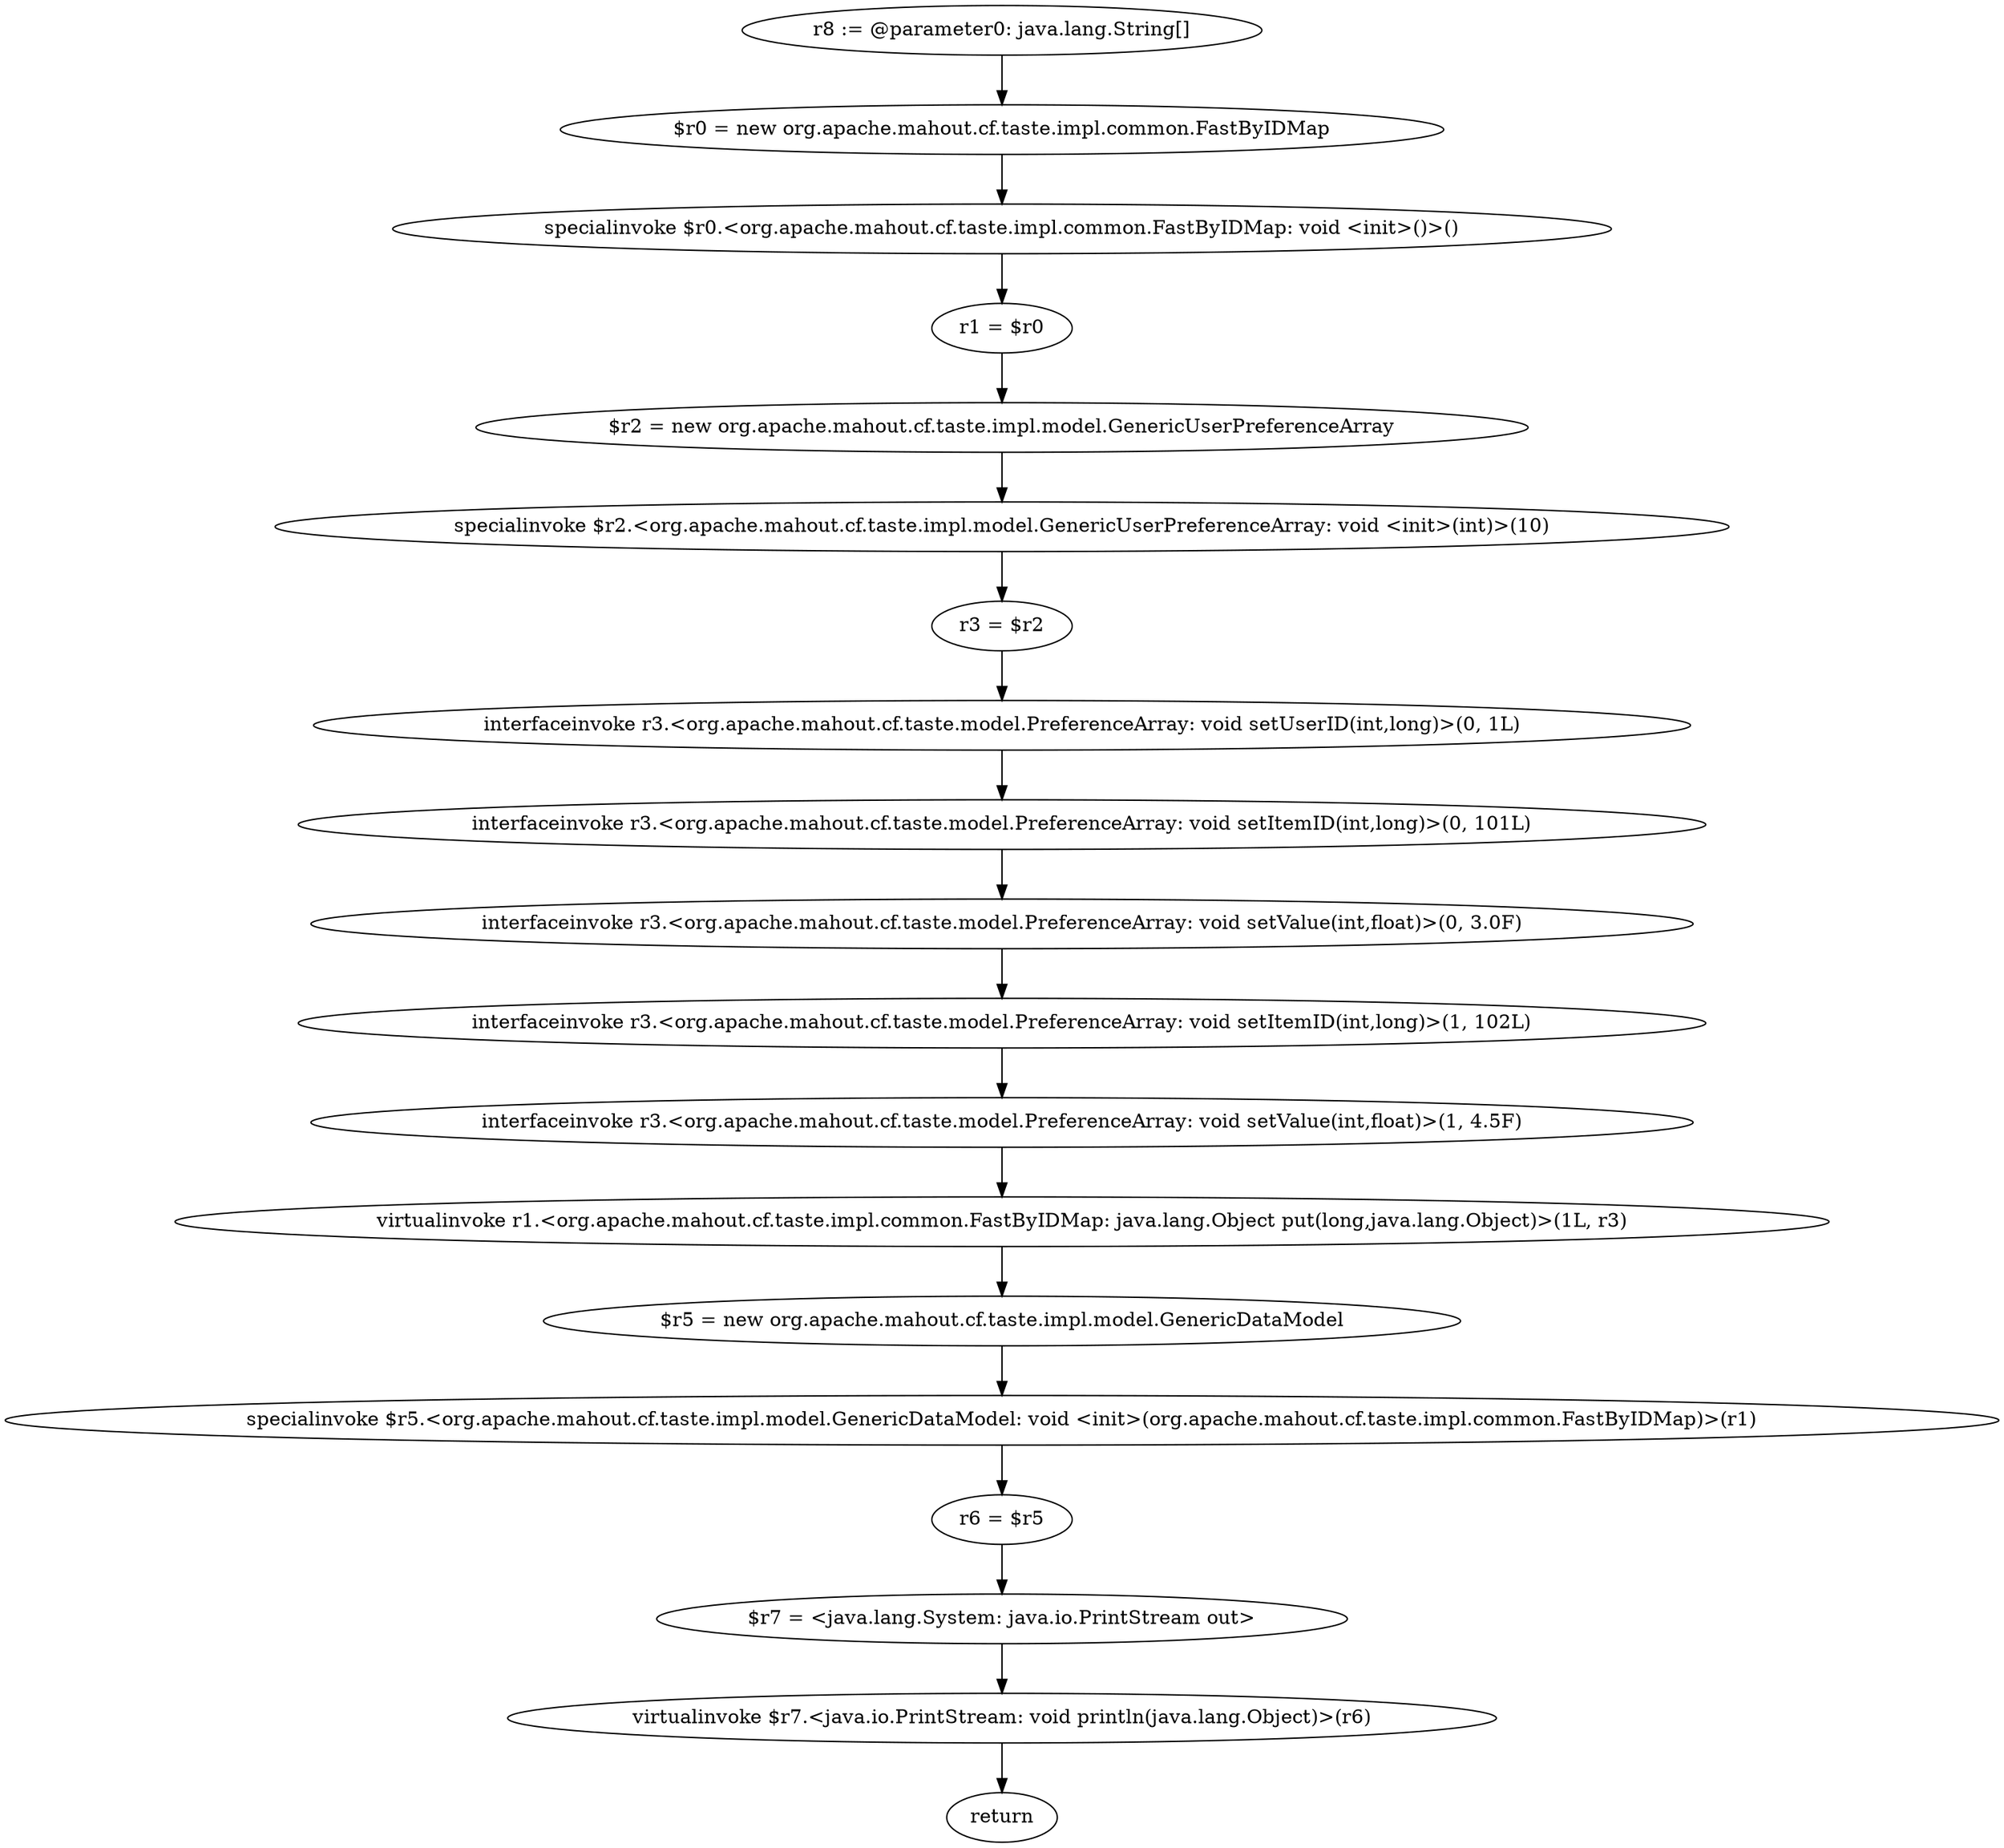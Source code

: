 digraph "unitGraph" {
    "r8 := @parameter0: java.lang.String[]"
    "$r0 = new org.apache.mahout.cf.taste.impl.common.FastByIDMap"
    "specialinvoke $r0.<org.apache.mahout.cf.taste.impl.common.FastByIDMap: void <init>()>()"
    "r1 = $r0"
    "$r2 = new org.apache.mahout.cf.taste.impl.model.GenericUserPreferenceArray"
    "specialinvoke $r2.<org.apache.mahout.cf.taste.impl.model.GenericUserPreferenceArray: void <init>(int)>(10)"
    "r3 = $r2"
    "interfaceinvoke r3.<org.apache.mahout.cf.taste.model.PreferenceArray: void setUserID(int,long)>(0, 1L)"
    "interfaceinvoke r3.<org.apache.mahout.cf.taste.model.PreferenceArray: void setItemID(int,long)>(0, 101L)"
    "interfaceinvoke r3.<org.apache.mahout.cf.taste.model.PreferenceArray: void setValue(int,float)>(0, 3.0F)"
    "interfaceinvoke r3.<org.apache.mahout.cf.taste.model.PreferenceArray: void setItemID(int,long)>(1, 102L)"
    "interfaceinvoke r3.<org.apache.mahout.cf.taste.model.PreferenceArray: void setValue(int,float)>(1, 4.5F)"
    "virtualinvoke r1.<org.apache.mahout.cf.taste.impl.common.FastByIDMap: java.lang.Object put(long,java.lang.Object)>(1L, r3)"
    "$r5 = new org.apache.mahout.cf.taste.impl.model.GenericDataModel"
    "specialinvoke $r5.<org.apache.mahout.cf.taste.impl.model.GenericDataModel: void <init>(org.apache.mahout.cf.taste.impl.common.FastByIDMap)>(r1)"
    "r6 = $r5"
    "$r7 = <java.lang.System: java.io.PrintStream out>"
    "virtualinvoke $r7.<java.io.PrintStream: void println(java.lang.Object)>(r6)"
    "return"
    "r8 := @parameter0: java.lang.String[]"->"$r0 = new org.apache.mahout.cf.taste.impl.common.FastByIDMap";
    "$r0 = new org.apache.mahout.cf.taste.impl.common.FastByIDMap"->"specialinvoke $r0.<org.apache.mahout.cf.taste.impl.common.FastByIDMap: void <init>()>()";
    "specialinvoke $r0.<org.apache.mahout.cf.taste.impl.common.FastByIDMap: void <init>()>()"->"r1 = $r0";
    "r1 = $r0"->"$r2 = new org.apache.mahout.cf.taste.impl.model.GenericUserPreferenceArray";
    "$r2 = new org.apache.mahout.cf.taste.impl.model.GenericUserPreferenceArray"->"specialinvoke $r2.<org.apache.mahout.cf.taste.impl.model.GenericUserPreferenceArray: void <init>(int)>(10)";
    "specialinvoke $r2.<org.apache.mahout.cf.taste.impl.model.GenericUserPreferenceArray: void <init>(int)>(10)"->"r3 = $r2";
    "r3 = $r2"->"interfaceinvoke r3.<org.apache.mahout.cf.taste.model.PreferenceArray: void setUserID(int,long)>(0, 1L)";
    "interfaceinvoke r3.<org.apache.mahout.cf.taste.model.PreferenceArray: void setUserID(int,long)>(0, 1L)"->"interfaceinvoke r3.<org.apache.mahout.cf.taste.model.PreferenceArray: void setItemID(int,long)>(0, 101L)";
    "interfaceinvoke r3.<org.apache.mahout.cf.taste.model.PreferenceArray: void setItemID(int,long)>(0, 101L)"->"interfaceinvoke r3.<org.apache.mahout.cf.taste.model.PreferenceArray: void setValue(int,float)>(0, 3.0F)";
    "interfaceinvoke r3.<org.apache.mahout.cf.taste.model.PreferenceArray: void setValue(int,float)>(0, 3.0F)"->"interfaceinvoke r3.<org.apache.mahout.cf.taste.model.PreferenceArray: void setItemID(int,long)>(1, 102L)";
    "interfaceinvoke r3.<org.apache.mahout.cf.taste.model.PreferenceArray: void setItemID(int,long)>(1, 102L)"->"interfaceinvoke r3.<org.apache.mahout.cf.taste.model.PreferenceArray: void setValue(int,float)>(1, 4.5F)";
    "interfaceinvoke r3.<org.apache.mahout.cf.taste.model.PreferenceArray: void setValue(int,float)>(1, 4.5F)"->"virtualinvoke r1.<org.apache.mahout.cf.taste.impl.common.FastByIDMap: java.lang.Object put(long,java.lang.Object)>(1L, r3)";
    "virtualinvoke r1.<org.apache.mahout.cf.taste.impl.common.FastByIDMap: java.lang.Object put(long,java.lang.Object)>(1L, r3)"->"$r5 = new org.apache.mahout.cf.taste.impl.model.GenericDataModel";
    "$r5 = new org.apache.mahout.cf.taste.impl.model.GenericDataModel"->"specialinvoke $r5.<org.apache.mahout.cf.taste.impl.model.GenericDataModel: void <init>(org.apache.mahout.cf.taste.impl.common.FastByIDMap)>(r1)";
    "specialinvoke $r5.<org.apache.mahout.cf.taste.impl.model.GenericDataModel: void <init>(org.apache.mahout.cf.taste.impl.common.FastByIDMap)>(r1)"->"r6 = $r5";
    "r6 = $r5"->"$r7 = <java.lang.System: java.io.PrintStream out>";
    "$r7 = <java.lang.System: java.io.PrintStream out>"->"virtualinvoke $r7.<java.io.PrintStream: void println(java.lang.Object)>(r6)";
    "virtualinvoke $r7.<java.io.PrintStream: void println(java.lang.Object)>(r6)"->"return";
}
